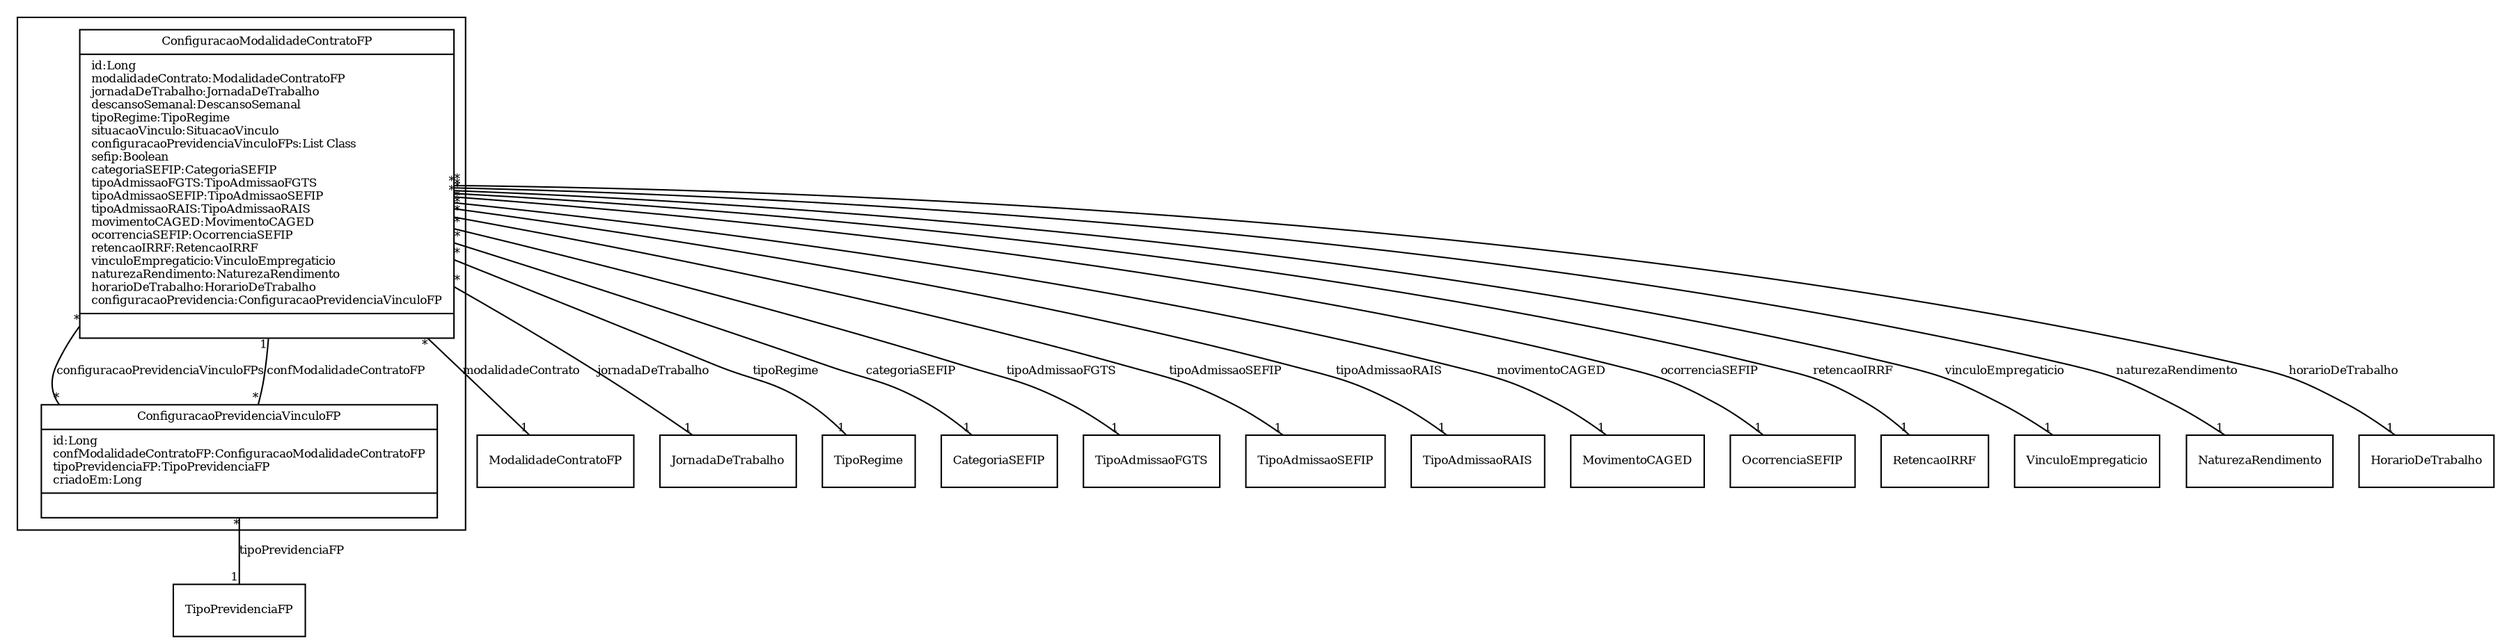 digraph G{
fontname = "Times-Roman"
fontsize = 8

node [
        fontname = "Times-Roman"
        fontsize = 8
        shape = "record"
]

edge [
        fontname = "Times-Roman"
        fontsize = 8
]

subgraph clusterCONFIGURACAO_DE_MODALIDADES_DE_CONTRATO
{
ConfiguracaoModalidadeContratoFP [label = "{ConfiguracaoModalidadeContratoFP|id:Long\lmodalidadeContrato:ModalidadeContratoFP\ljornadaDeTrabalho:JornadaDeTrabalho\ldescansoSemanal:DescansoSemanal\ltipoRegime:TipoRegime\lsituacaoVinculo:SituacaoVinculo\lconfiguracaoPrevidenciaVinculoFPs:List Class\lsefip:Boolean\lcategoriaSEFIP:CategoriaSEFIP\ltipoAdmissaoFGTS:TipoAdmissaoFGTS\ltipoAdmissaoSEFIP:TipoAdmissaoSEFIP\ltipoAdmissaoRAIS:TipoAdmissaoRAIS\lmovimentoCAGED:MovimentoCAGED\locorrenciaSEFIP:OcorrenciaSEFIP\lretencaoIRRF:RetencaoIRRF\lvinculoEmpregaticio:VinculoEmpregaticio\lnaturezaRendimento:NaturezaRendimento\lhorarioDeTrabalho:HorarioDeTrabalho\lconfiguracaoPrevidencia:ConfiguracaoPrevidenciaVinculoFP\l|\l}"]
ConfiguracaoPrevidenciaVinculoFP [label = "{ConfiguracaoPrevidenciaVinculoFP|id:Long\lconfModalidadeContratoFP:ConfiguracaoModalidadeContratoFP\ltipoPrevidenciaFP:TipoPrevidenciaFP\lcriadoEm:Long\l|\l}"]
}
edge [arrowhead = "none" headlabel = "1" taillabel = "*"] ConfiguracaoModalidadeContratoFP -> ModalidadeContratoFP [label = "modalidadeContrato"]
edge [arrowhead = "none" headlabel = "1" taillabel = "*"] ConfiguracaoModalidadeContratoFP -> JornadaDeTrabalho [label = "jornadaDeTrabalho"]
edge [arrowhead = "none" headlabel = "1" taillabel = "*"] ConfiguracaoModalidadeContratoFP -> TipoRegime [label = "tipoRegime"]
edge [arrowhead = "none" headlabel = "*" taillabel = "*"] ConfiguracaoModalidadeContratoFP -> ConfiguracaoPrevidenciaVinculoFP [label = "configuracaoPrevidenciaVinculoFPs"]
edge [arrowhead = "none" headlabel = "1" taillabel = "*"] ConfiguracaoModalidadeContratoFP -> CategoriaSEFIP [label = "categoriaSEFIP"]
edge [arrowhead = "none" headlabel = "1" taillabel = "*"] ConfiguracaoModalidadeContratoFP -> TipoAdmissaoFGTS [label = "tipoAdmissaoFGTS"]
edge [arrowhead = "none" headlabel = "1" taillabel = "*"] ConfiguracaoModalidadeContratoFP -> TipoAdmissaoSEFIP [label = "tipoAdmissaoSEFIP"]
edge [arrowhead = "none" headlabel = "1" taillabel = "*"] ConfiguracaoModalidadeContratoFP -> TipoAdmissaoRAIS [label = "tipoAdmissaoRAIS"]
edge [arrowhead = "none" headlabel = "1" taillabel = "*"] ConfiguracaoModalidadeContratoFP -> MovimentoCAGED [label = "movimentoCAGED"]
edge [arrowhead = "none" headlabel = "1" taillabel = "*"] ConfiguracaoModalidadeContratoFP -> OcorrenciaSEFIP [label = "ocorrenciaSEFIP"]
edge [arrowhead = "none" headlabel = "1" taillabel = "*"] ConfiguracaoModalidadeContratoFP -> RetencaoIRRF [label = "retencaoIRRF"]
edge [arrowhead = "none" headlabel = "1" taillabel = "*"] ConfiguracaoModalidadeContratoFP -> VinculoEmpregaticio [label = "vinculoEmpregaticio"]
edge [arrowhead = "none" headlabel = "1" taillabel = "*"] ConfiguracaoModalidadeContratoFP -> NaturezaRendimento [label = "naturezaRendimento"]
edge [arrowhead = "none" headlabel = "1" taillabel = "*"] ConfiguracaoModalidadeContratoFP -> HorarioDeTrabalho [label = "horarioDeTrabalho"]
edge [arrowhead = "none" headlabel = "1" taillabel = "*"] ConfiguracaoPrevidenciaVinculoFP -> ConfiguracaoModalidadeContratoFP [label = "confModalidadeContratoFP"]
edge [arrowhead = "none" headlabel = "1" taillabel = "*"] ConfiguracaoPrevidenciaVinculoFP -> TipoPrevidenciaFP [label = "tipoPrevidenciaFP"]
}
